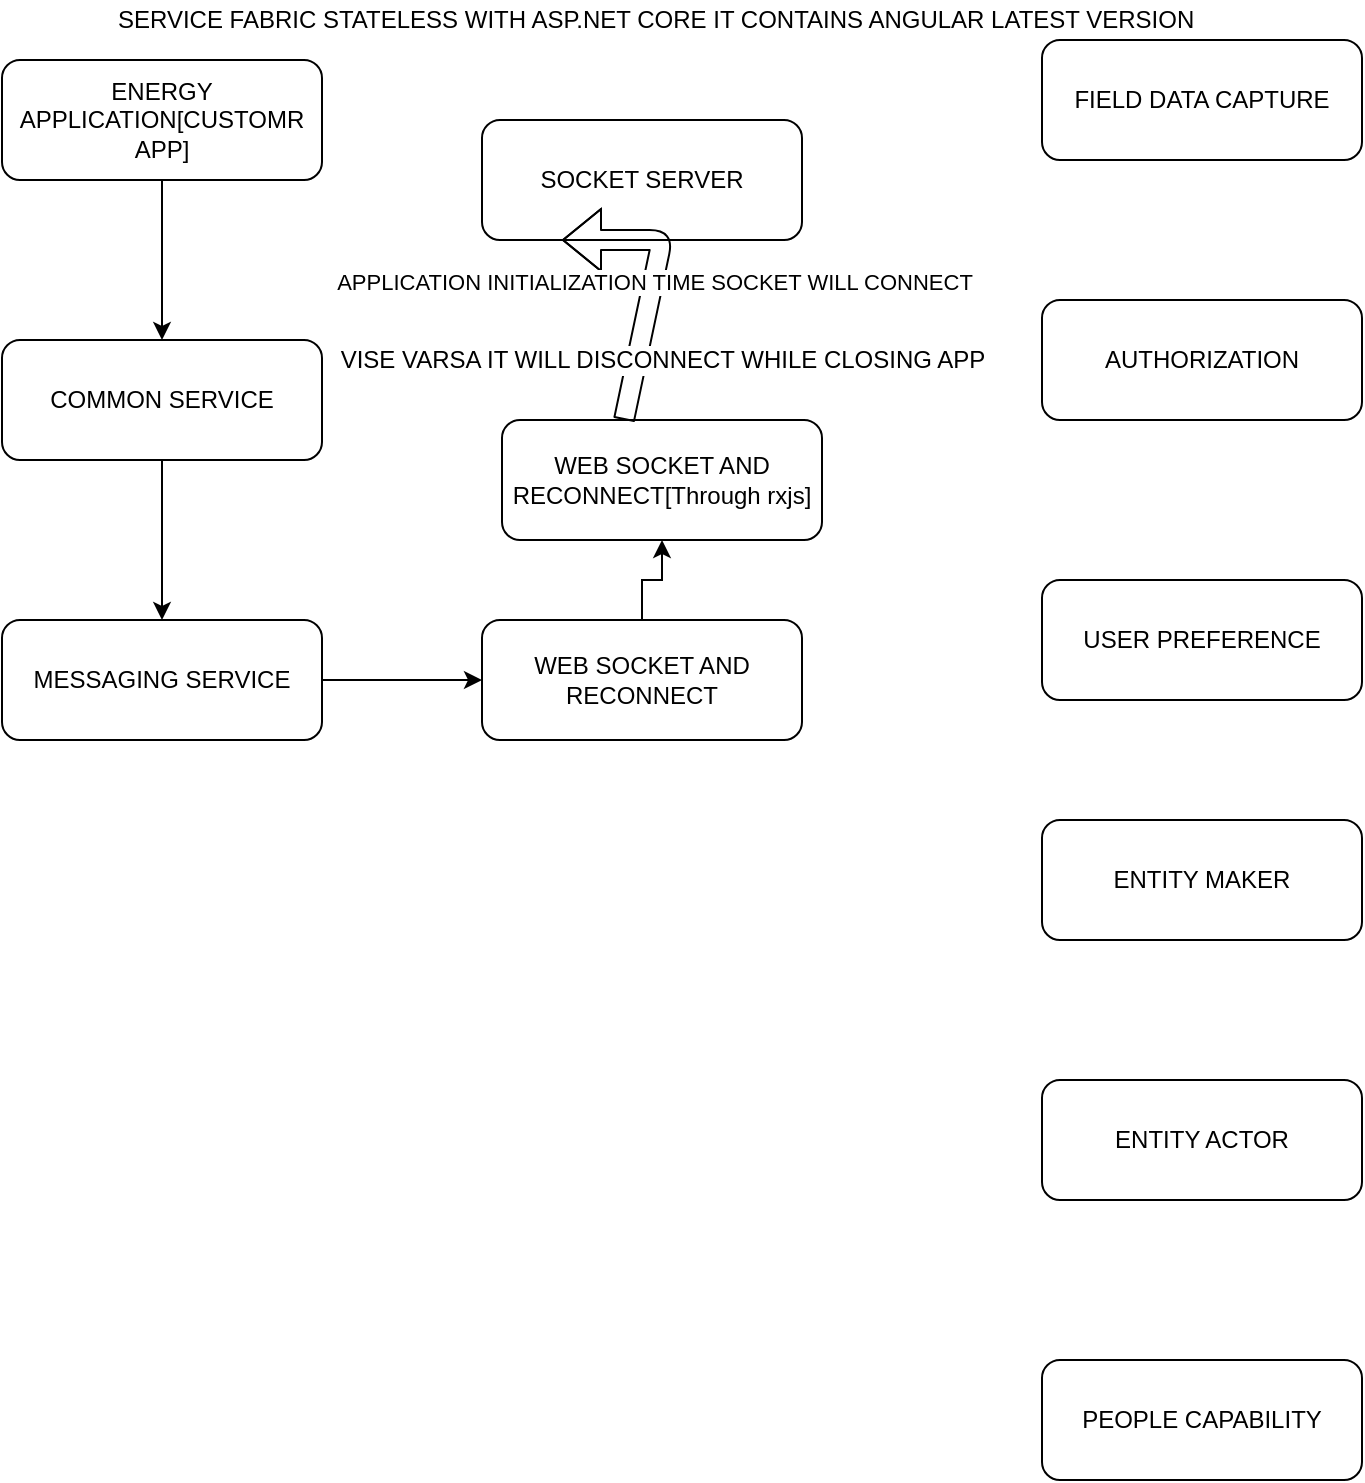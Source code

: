 <mxfile version="10.6.7" type="github"><diagram id="ev3LYueR8ZWlwOrvCKUw" name="Page-1"><mxGraphModel dx="1010" dy="501" grid="1" gridSize="10" guides="1" tooltips="1" connect="1" arrows="1" fold="1" page="1" pageScale="1" pageWidth="850" pageHeight="1100" math="0" shadow="0"><root><mxCell id="0"/><mxCell id="1" parent="0"/><mxCell id="E4BBjsAivEearpd3dl0v-12" value="" style="edgeStyle=orthogonalEdgeStyle;rounded=0;orthogonalLoop=1;jettySize=auto;html=1;" edge="1" parent="1" source="E4BBjsAivEearpd3dl0v-1" target="E4BBjsAivEearpd3dl0v-11"><mxGeometry relative="1" as="geometry"/></mxCell><mxCell id="E4BBjsAivEearpd3dl0v-1" value="ENERGY APPLICATION[CUSTOMR APP]" style="rounded=1;whiteSpace=wrap;html=1;" vertex="1" parent="1"><mxGeometry x="30" y="40" width="160" height="60" as="geometry"/></mxCell><mxCell id="E4BBjsAivEearpd3dl0v-15" value="" style="edgeStyle=orthogonalEdgeStyle;rounded=0;orthogonalLoop=1;jettySize=auto;html=1;" edge="1" parent="1" source="E4BBjsAivEearpd3dl0v-11" target="E4BBjsAivEearpd3dl0v-14"><mxGeometry relative="1" as="geometry"/></mxCell><mxCell id="E4BBjsAivEearpd3dl0v-11" value="COMMON SERVICE" style="rounded=1;whiteSpace=wrap;html=1;" vertex="1" parent="1"><mxGeometry x="30" y="180" width="160" height="60" as="geometry"/></mxCell><mxCell id="E4BBjsAivEearpd3dl0v-17" value="" style="edgeStyle=orthogonalEdgeStyle;rounded=0;orthogonalLoop=1;jettySize=auto;html=1;" edge="1" parent="1" source="E4BBjsAivEearpd3dl0v-14" target="E4BBjsAivEearpd3dl0v-16"><mxGeometry relative="1" as="geometry"/></mxCell><mxCell id="E4BBjsAivEearpd3dl0v-14" value="MESSAGING SERVICE" style="rounded=1;whiteSpace=wrap;html=1;" vertex="1" parent="1"><mxGeometry x="30" y="320" width="160" height="60" as="geometry"/></mxCell><mxCell id="E4BBjsAivEearpd3dl0v-19" value="" style="edgeStyle=orthogonalEdgeStyle;rounded=0;orthogonalLoop=1;jettySize=auto;html=1;" edge="1" parent="1" source="E4BBjsAivEearpd3dl0v-16" target="E4BBjsAivEearpd3dl0v-18"><mxGeometry relative="1" as="geometry"/></mxCell><mxCell id="E4BBjsAivEearpd3dl0v-16" value="WEB SOCKET AND RECONNECT" style="rounded=1;whiteSpace=wrap;html=1;" vertex="1" parent="1"><mxGeometry x="270" y="320" width="160" height="60" as="geometry"/></mxCell><mxCell id="E4BBjsAivEearpd3dl0v-18" value="WEB SOCKET AND RECONNECT[Through rxjs]" style="rounded=1;whiteSpace=wrap;html=1;" vertex="1" parent="1"><mxGeometry x="280" y="220" width="160" height="60" as="geometry"/></mxCell><mxCell id="E4BBjsAivEearpd3dl0v-2" value="SOCKET SERVER" style="rounded=1;whiteSpace=wrap;html=1;" vertex="1" parent="1"><mxGeometry x="270" y="70" width="160" height="60" as="geometry"/></mxCell><mxCell id="E4BBjsAivEearpd3dl0v-3" value="FIELD DATA CAPTURE" style="rounded=1;whiteSpace=wrap;html=1;" vertex="1" parent="1"><mxGeometry x="550" y="30" width="160" height="60" as="geometry"/></mxCell><mxCell id="E4BBjsAivEearpd3dl0v-4" value="AUTHORIZATION" style="rounded=1;whiteSpace=wrap;html=1;" vertex="1" parent="1"><mxGeometry x="550" y="160" width="160" height="60" as="geometry"/></mxCell><mxCell id="E4BBjsAivEearpd3dl0v-5" value="USER PREFERENCE" style="rounded=1;whiteSpace=wrap;html=1;" vertex="1" parent="1"><mxGeometry x="550" y="300" width="160" height="60" as="geometry"/></mxCell><mxCell id="E4BBjsAivEearpd3dl0v-6" value="ENTITY MAKER" style="rounded=1;whiteSpace=wrap;html=1;" vertex="1" parent="1"><mxGeometry x="550" y="420" width="160" height="60" as="geometry"/></mxCell><mxCell id="E4BBjsAivEearpd3dl0v-8" value="ENTITY ACTOR" style="rounded=1;whiteSpace=wrap;html=1;" vertex="1" parent="1"><mxGeometry x="550" y="550" width="160" height="60" as="geometry"/></mxCell><mxCell id="E4BBjsAivEearpd3dl0v-10" value="PEOPLE CAPABILITY" style="rounded=1;whiteSpace=wrap;html=1;" vertex="1" parent="1"><mxGeometry x="550" y="690" width="160" height="60" as="geometry"/></mxCell><mxCell id="E4BBjsAivEearpd3dl0v-13" value="SERVICE FABRIC STATELESS WITH ASP.NET CORE IT CONTAINS ANGULAR LATEST VERSION" style="text;html=1;resizable=0;points=[];autosize=1;align=left;verticalAlign=top;spacingTop=-4;" vertex="1" parent="1"><mxGeometry x="86" y="10" width="560" height="20" as="geometry"/></mxCell><mxCell id="E4BBjsAivEearpd3dl0v-21" value="APPLICATION INITIALIZATION TIME SOCKET WILL CONNECT" style="shape=flexArrow;endArrow=classic;html=1;entryX=0.25;entryY=1;entryDx=0;entryDy=0;" edge="1" parent="1" target="E4BBjsAivEearpd3dl0v-2"><mxGeometry width="50" height="50" relative="1" as="geometry"><mxPoint x="341" y="220" as="sourcePoint"/><mxPoint x="391" y="170" as="targetPoint"/><Array as="points"><mxPoint x="360" y="130"/></Array></mxGeometry></mxCell><mxCell id="E4BBjsAivEearpd3dl0v-23" value="&lt;span&gt;VISE VARSA IT WILL DISCONNECT WHILE CLOSING APP&lt;/span&gt;" style="text;html=1;resizable=0;points=[];align=center;verticalAlign=middle;labelBackgroundColor=#ffffff;" vertex="1" connectable="0" parent="E4BBjsAivEearpd3dl0v-21"><mxGeometry x="-0.504" y="1" relative="1" as="geometry"><mxPoint x="12.5" y="4.5" as="offset"/></mxGeometry></mxCell></root></mxGraphModel></diagram></mxfile>